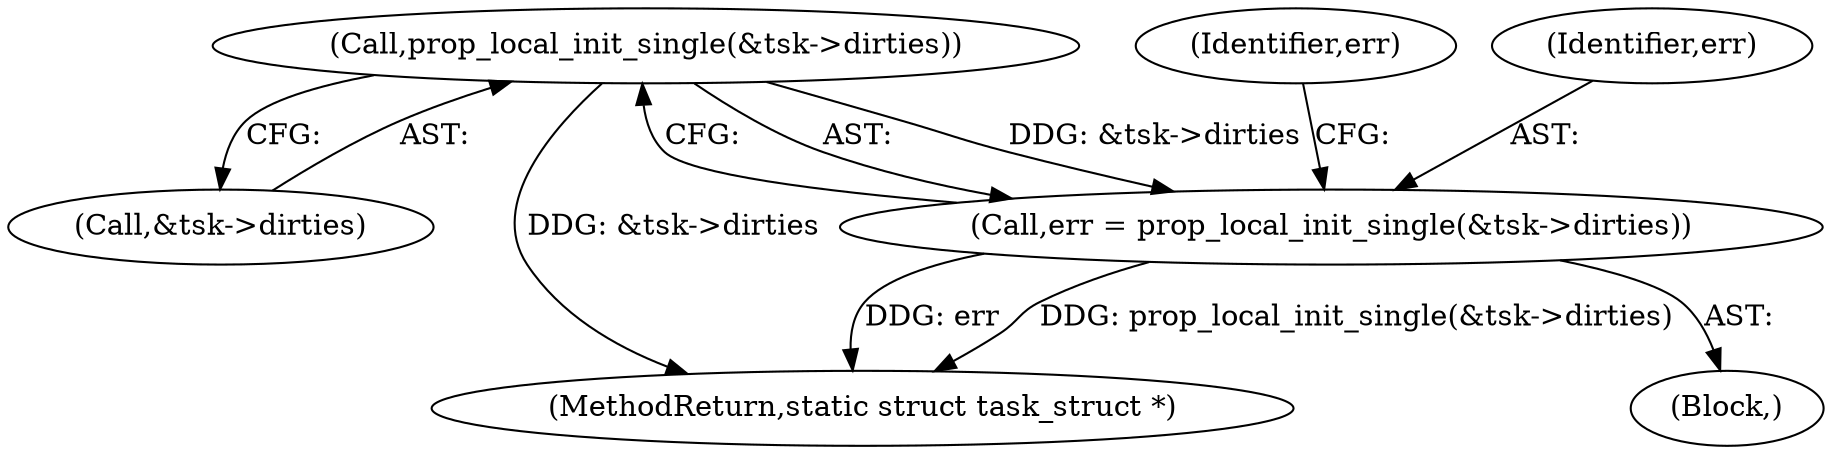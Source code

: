 digraph "0_linux_f26f9aff6aaf67e9a430d16c266f91b13a5bff64@pointer" {
"1000146" [label="(Call,prop_local_init_single(&tsk->dirties))"];
"1000144" [label="(Call,err = prop_local_init_single(&tsk->dirties))"];
"1000104" [label="(Block,)"];
"1000144" [label="(Call,err = prop_local_init_single(&tsk->dirties))"];
"1000147" [label="(Call,&tsk->dirties)"];
"1000152" [label="(Identifier,err)"];
"1000208" [label="(MethodReturn,static struct task_struct *)"];
"1000145" [label="(Identifier,err)"];
"1000146" [label="(Call,prop_local_init_single(&tsk->dirties))"];
"1000146" -> "1000144"  [label="AST: "];
"1000146" -> "1000147"  [label="CFG: "];
"1000147" -> "1000146"  [label="AST: "];
"1000144" -> "1000146"  [label="CFG: "];
"1000146" -> "1000208"  [label="DDG: &tsk->dirties"];
"1000146" -> "1000144"  [label="DDG: &tsk->dirties"];
"1000144" -> "1000104"  [label="AST: "];
"1000145" -> "1000144"  [label="AST: "];
"1000152" -> "1000144"  [label="CFG: "];
"1000144" -> "1000208"  [label="DDG: err"];
"1000144" -> "1000208"  [label="DDG: prop_local_init_single(&tsk->dirties)"];
}
